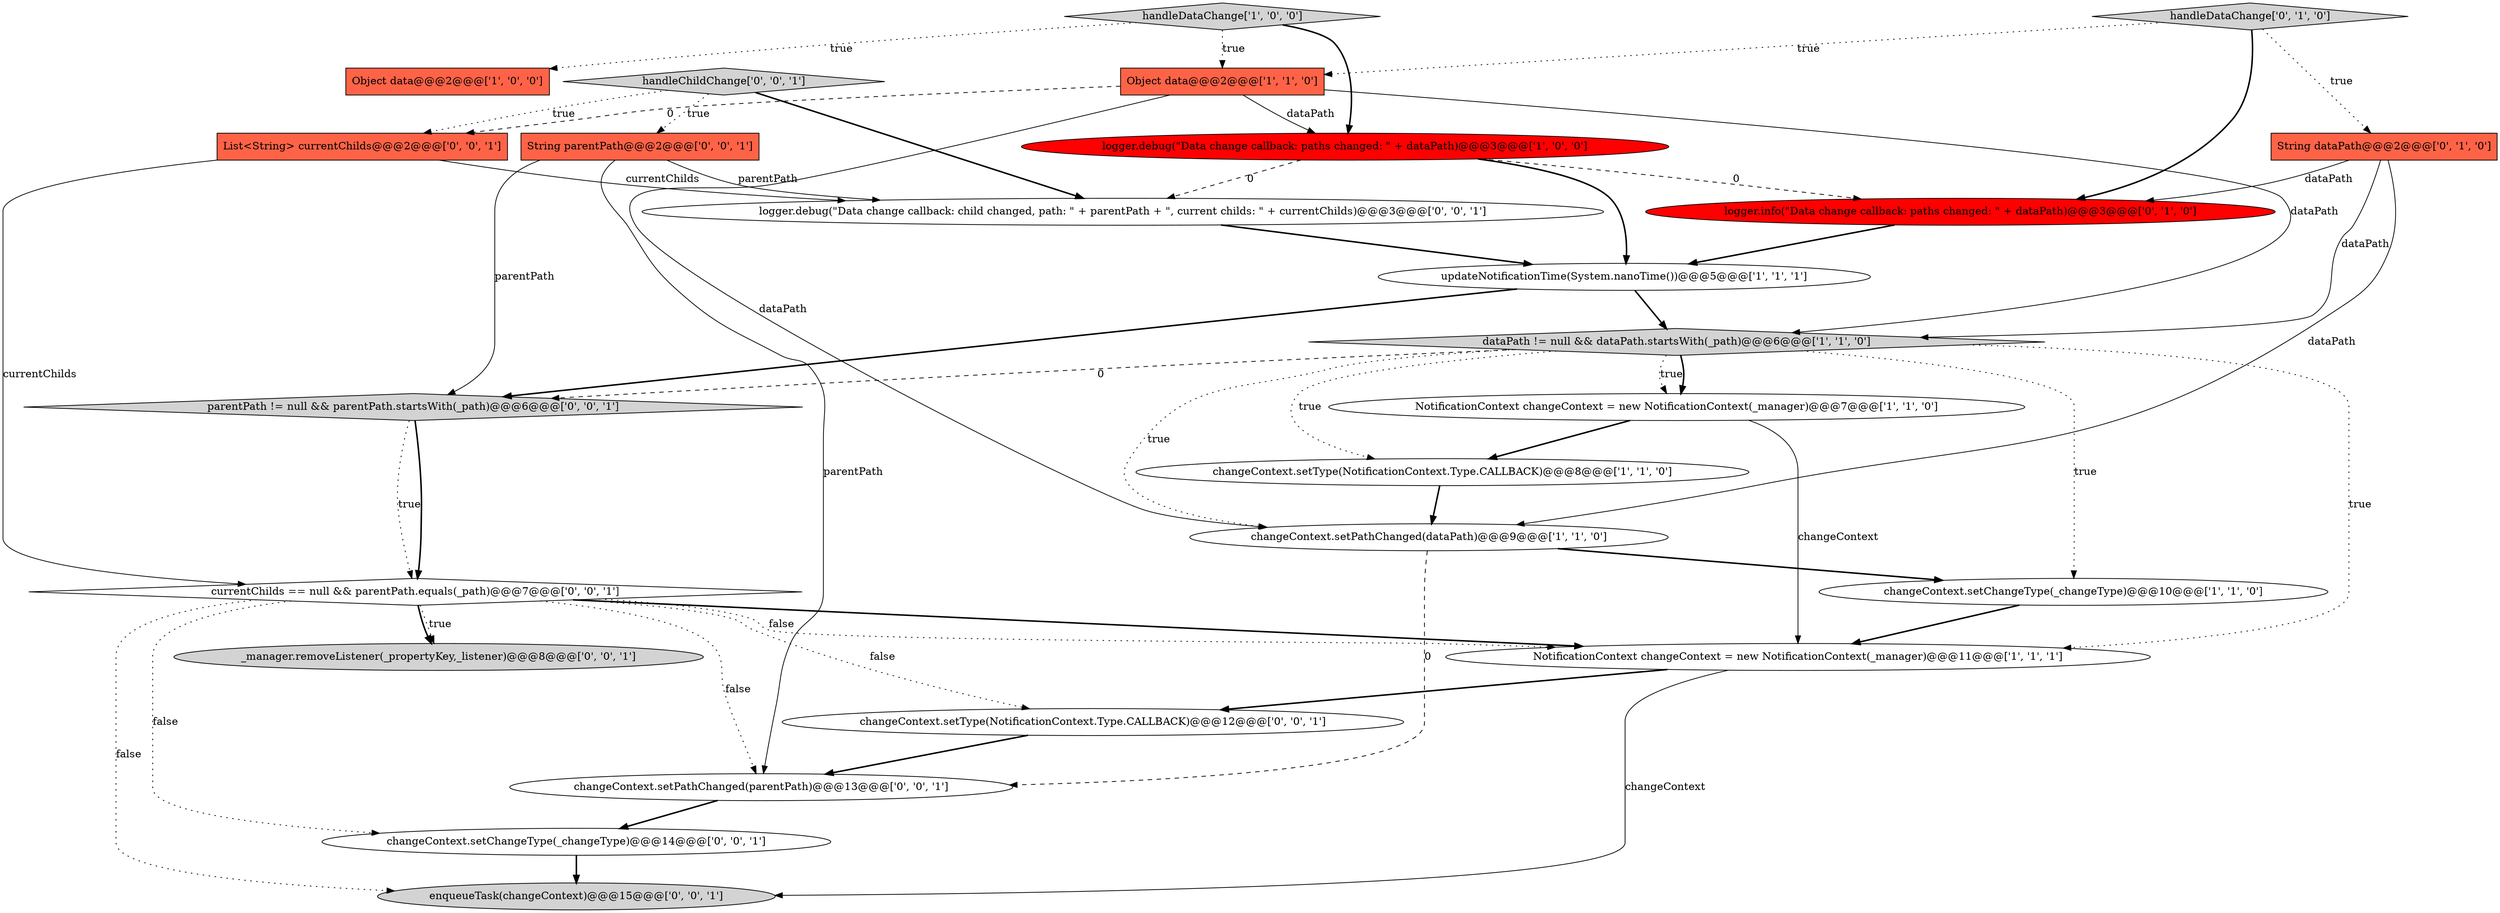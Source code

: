 digraph {
1 [style = filled, label = "changeContext.setChangeType(_changeType)@@@10@@@['1', '1', '0']", fillcolor = white, shape = ellipse image = "AAA0AAABBB1BBB"];
13 [style = filled, label = "String dataPath@@@2@@@['0', '1', '0']", fillcolor = tomato, shape = box image = "AAA0AAABBB2BBB"];
17 [style = filled, label = "logger.debug(\"Data change callback: child changed, path: \" + parentPath + \", current childs: \" + currentChilds)@@@3@@@['0', '0', '1']", fillcolor = white, shape = ellipse image = "AAA0AAABBB3BBB"];
16 [style = filled, label = "changeContext.setType(NotificationContext.Type.CALLBACK)@@@12@@@['0', '0', '1']", fillcolor = white, shape = ellipse image = "AAA0AAABBB3BBB"];
8 [style = filled, label = "NotificationContext changeContext = new NotificationContext(_manager)@@@7@@@['1', '1', '0']", fillcolor = white, shape = ellipse image = "AAA0AAABBB1BBB"];
7 [style = filled, label = "NotificationContext changeContext = new NotificationContext(_manager)@@@11@@@['1', '1', '1']", fillcolor = white, shape = ellipse image = "AAA0AAABBB1BBB"];
20 [style = filled, label = "parentPath != null && parentPath.startsWith(_path)@@@6@@@['0', '0', '1']", fillcolor = lightgray, shape = diamond image = "AAA0AAABBB3BBB"];
14 [style = filled, label = "changeContext.setPathChanged(parentPath)@@@13@@@['0', '0', '1']", fillcolor = white, shape = ellipse image = "AAA0AAABBB3BBB"];
22 [style = filled, label = "String parentPath@@@2@@@['0', '0', '1']", fillcolor = tomato, shape = box image = "AAA0AAABBB3BBB"];
18 [style = filled, label = "changeContext.setChangeType(_changeType)@@@14@@@['0', '0', '1']", fillcolor = white, shape = ellipse image = "AAA0AAABBB3BBB"];
5 [style = filled, label = "Object data@@@2@@@['1', '1', '0']", fillcolor = tomato, shape = box image = "AAA0AAABBB1BBB"];
24 [style = filled, label = "List<String> currentChilds@@@2@@@['0', '0', '1']", fillcolor = tomato, shape = box image = "AAA0AAABBB3BBB"];
15 [style = filled, label = "enqueueTask(changeContext)@@@15@@@['0', '0', '1']", fillcolor = lightgray, shape = ellipse image = "AAA0AAABBB3BBB"];
23 [style = filled, label = "handleChildChange['0', '0', '1']", fillcolor = lightgray, shape = diamond image = "AAA0AAABBB3BBB"];
6 [style = filled, label = "dataPath != null && dataPath.startsWith(_path)@@@6@@@['1', '1', '0']", fillcolor = lightgray, shape = diamond image = "AAA0AAABBB1BBB"];
3 [style = filled, label = "handleDataChange['1', '0', '0']", fillcolor = lightgray, shape = diamond image = "AAA0AAABBB1BBB"];
21 [style = filled, label = "_manager.removeListener(_propertyKey,_listener)@@@8@@@['0', '0', '1']", fillcolor = lightgray, shape = ellipse image = "AAA0AAABBB3BBB"];
10 [style = filled, label = "updateNotificationTime(System.nanoTime())@@@5@@@['1', '1', '1']", fillcolor = white, shape = ellipse image = "AAA0AAABBB1BBB"];
11 [style = filled, label = "logger.info(\"Data change callback: paths changed: \" + dataPath)@@@3@@@['0', '1', '0']", fillcolor = red, shape = ellipse image = "AAA1AAABBB2BBB"];
19 [style = filled, label = "currentChilds == null && parentPath.equals(_path)@@@7@@@['0', '0', '1']", fillcolor = white, shape = diamond image = "AAA0AAABBB3BBB"];
9 [style = filled, label = "changeContext.setType(NotificationContext.Type.CALLBACK)@@@8@@@['1', '1', '0']", fillcolor = white, shape = ellipse image = "AAA0AAABBB1BBB"];
2 [style = filled, label = "Object data@@@2@@@['1', '0', '0']", fillcolor = tomato, shape = box image = "AAA0AAABBB1BBB"];
4 [style = filled, label = "logger.debug(\"Data change callback: paths changed: \" + dataPath)@@@3@@@['1', '0', '0']", fillcolor = red, shape = ellipse image = "AAA1AAABBB1BBB"];
12 [style = filled, label = "handleDataChange['0', '1', '0']", fillcolor = lightgray, shape = diamond image = "AAA0AAABBB2BBB"];
0 [style = filled, label = "changeContext.setPathChanged(dataPath)@@@9@@@['1', '1', '0']", fillcolor = white, shape = ellipse image = "AAA0AAABBB1BBB"];
4->10 [style = bold, label=""];
17->10 [style = bold, label=""];
13->0 [style = solid, label="dataPath"];
5->6 [style = solid, label="dataPath"];
10->20 [style = bold, label=""];
19->18 [style = dotted, label="false"];
9->0 [style = bold, label=""];
23->22 [style = dotted, label="true"];
5->0 [style = solid, label="dataPath"];
4->17 [style = dashed, label="0"];
6->20 [style = dashed, label="0"];
19->14 [style = dotted, label="false"];
19->7 [style = dotted, label="false"];
24->19 [style = solid, label="currentChilds"];
12->11 [style = bold, label=""];
18->15 [style = bold, label=""];
6->1 [style = dotted, label="true"];
5->4 [style = solid, label="dataPath"];
19->15 [style = dotted, label="false"];
5->24 [style = dashed, label="0"];
19->21 [style = dotted, label="true"];
22->14 [style = solid, label="parentPath"];
22->20 [style = solid, label="parentPath"];
1->7 [style = bold, label=""];
10->6 [style = bold, label=""];
3->4 [style = bold, label=""];
0->14 [style = dashed, label="0"];
13->11 [style = solid, label="dataPath"];
7->15 [style = solid, label="changeContext"];
3->5 [style = dotted, label="true"];
12->13 [style = dotted, label="true"];
19->16 [style = dotted, label="false"];
6->9 [style = dotted, label="true"];
12->5 [style = dotted, label="true"];
11->10 [style = bold, label=""];
6->8 [style = dotted, label="true"];
0->1 [style = bold, label=""];
6->8 [style = bold, label=""];
7->16 [style = bold, label=""];
8->9 [style = bold, label=""];
6->7 [style = dotted, label="true"];
16->14 [style = bold, label=""];
23->17 [style = bold, label=""];
14->18 [style = bold, label=""];
20->19 [style = dotted, label="true"];
24->17 [style = solid, label="currentChilds"];
22->17 [style = solid, label="parentPath"];
6->0 [style = dotted, label="true"];
4->11 [style = dashed, label="0"];
8->7 [style = solid, label="changeContext"];
20->19 [style = bold, label=""];
13->6 [style = solid, label="dataPath"];
19->7 [style = bold, label=""];
23->24 [style = dotted, label="true"];
3->2 [style = dotted, label="true"];
19->21 [style = bold, label=""];
}

